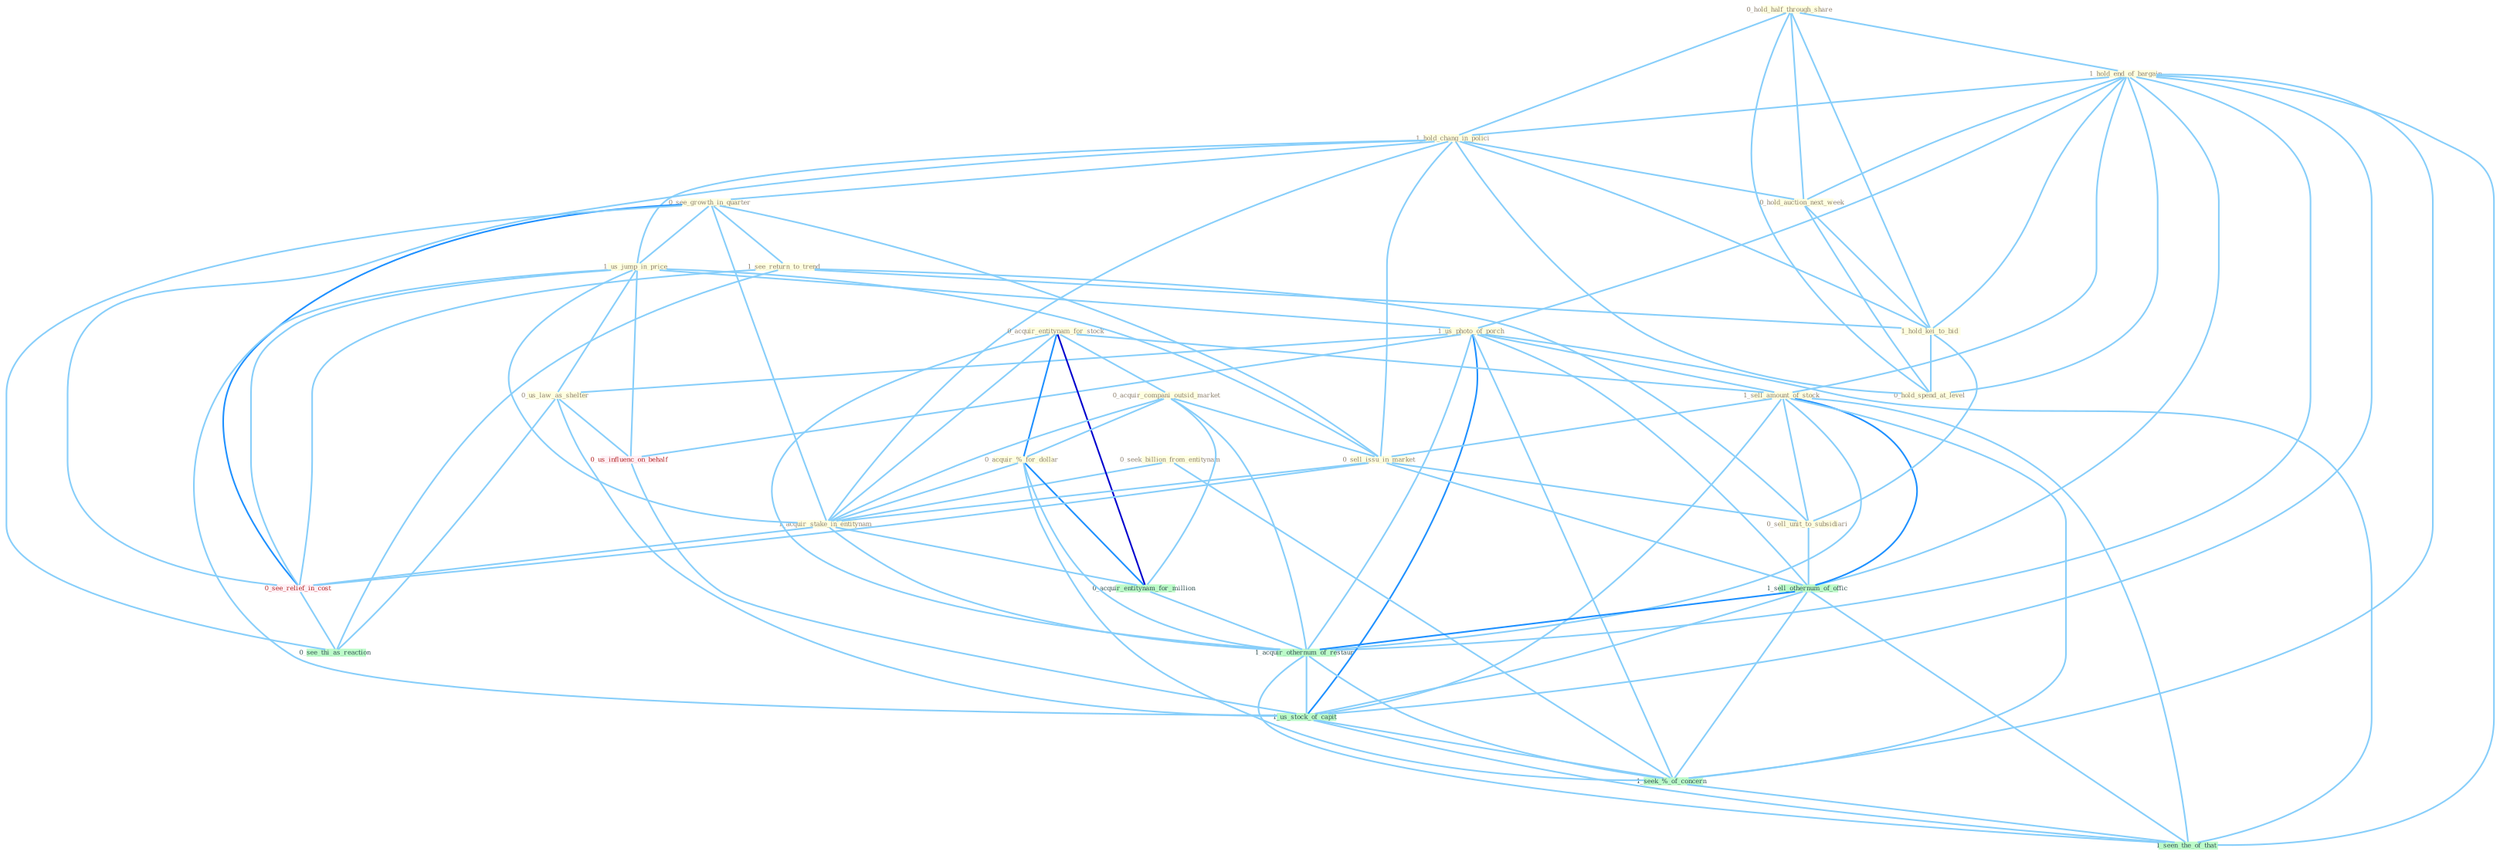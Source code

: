 Graph G{ 
    node
    [shape=polygon,style=filled,width=.5,height=.06,color="#BDFCC9",fixedsize=true,fontsize=4,
    fontcolor="#2f4f4f"];
    {node
    [color="#ffffe0", fontcolor="#8b7d6b"] "0_hold_half_through_share " "1_hold_end_of_bargain " "1_hold_chang_in_polici " "0_see_growth_in_quarter " "1_us_jump_in_price " "1_us_photo_of_porch " "0_seek_billion_from_entitynam " "0_hold_auction_next_week " "0_us_law_as_shelter " "0_acquir_entitynam_for_stock " "1_sell_amount_of_stock " "0_acquir_compani_outsid_market " "1_see_return_to_trend " "0_acquir_%_for_dollar " "1_hold_kei_to_bid " "0_hold_spend_at_level " "0_sell_issu_in_market " "1_acquir_stake_in_entitynam " "0_sell_unit_to_subsidiari "}
{node [color="#fff0f5", fontcolor="#b22222"] "0_us_influenc_on_behalf " "0_see_relief_in_cost "}
edge [color="#B0E2FF"];

	"0_hold_half_through_share " -- "1_hold_end_of_bargain " [w="1", color="#87cefa" ];
	"0_hold_half_through_share " -- "1_hold_chang_in_polici " [w="1", color="#87cefa" ];
	"0_hold_half_through_share " -- "0_hold_auction_next_week " [w="1", color="#87cefa" ];
	"0_hold_half_through_share " -- "1_hold_kei_to_bid " [w="1", color="#87cefa" ];
	"0_hold_half_through_share " -- "0_hold_spend_at_level " [w="1", color="#87cefa" ];
	"1_hold_end_of_bargain " -- "1_hold_chang_in_polici " [w="1", color="#87cefa" ];
	"1_hold_end_of_bargain " -- "1_us_photo_of_porch " [w="1", color="#87cefa" ];
	"1_hold_end_of_bargain " -- "0_hold_auction_next_week " [w="1", color="#87cefa" ];
	"1_hold_end_of_bargain " -- "1_sell_amount_of_stock " [w="1", color="#87cefa" ];
	"1_hold_end_of_bargain " -- "1_hold_kei_to_bid " [w="1", color="#87cefa" ];
	"1_hold_end_of_bargain " -- "0_hold_spend_at_level " [w="1", color="#87cefa" ];
	"1_hold_end_of_bargain " -- "1_sell_othernum_of_offic " [w="1", color="#87cefa" ];
	"1_hold_end_of_bargain " -- "1_acquir_othernum_of_restaur " [w="1", color="#87cefa" ];
	"1_hold_end_of_bargain " -- "1_us_stock_of_capit " [w="1", color="#87cefa" ];
	"1_hold_end_of_bargain " -- "1_seek_%_of_concern " [w="1", color="#87cefa" ];
	"1_hold_end_of_bargain " -- "1_seen_the_of_that " [w="1", color="#87cefa" ];
	"1_hold_chang_in_polici " -- "0_see_growth_in_quarter " [w="1", color="#87cefa" ];
	"1_hold_chang_in_polici " -- "1_us_jump_in_price " [w="1", color="#87cefa" ];
	"1_hold_chang_in_polici " -- "0_hold_auction_next_week " [w="1", color="#87cefa" ];
	"1_hold_chang_in_polici " -- "1_hold_kei_to_bid " [w="1", color="#87cefa" ];
	"1_hold_chang_in_polici " -- "0_hold_spend_at_level " [w="1", color="#87cefa" ];
	"1_hold_chang_in_polici " -- "0_sell_issu_in_market " [w="1", color="#87cefa" ];
	"1_hold_chang_in_polici " -- "1_acquir_stake_in_entitynam " [w="1", color="#87cefa" ];
	"1_hold_chang_in_polici " -- "0_see_relief_in_cost " [w="1", color="#87cefa" ];
	"0_see_growth_in_quarter " -- "1_us_jump_in_price " [w="1", color="#87cefa" ];
	"0_see_growth_in_quarter " -- "1_see_return_to_trend " [w="1", color="#87cefa" ];
	"0_see_growth_in_quarter " -- "0_sell_issu_in_market " [w="1", color="#87cefa" ];
	"0_see_growth_in_quarter " -- "1_acquir_stake_in_entitynam " [w="1", color="#87cefa" ];
	"0_see_growth_in_quarter " -- "0_see_relief_in_cost " [w="2", color="#1e90ff" , len=0.8];
	"0_see_growth_in_quarter " -- "0_see_thi_as_reaction " [w="1", color="#87cefa" ];
	"1_us_jump_in_price " -- "1_us_photo_of_porch " [w="1", color="#87cefa" ];
	"1_us_jump_in_price " -- "0_us_law_as_shelter " [w="1", color="#87cefa" ];
	"1_us_jump_in_price " -- "0_sell_issu_in_market " [w="1", color="#87cefa" ];
	"1_us_jump_in_price " -- "1_acquir_stake_in_entitynam " [w="1", color="#87cefa" ];
	"1_us_jump_in_price " -- "0_us_influenc_on_behalf " [w="1", color="#87cefa" ];
	"1_us_jump_in_price " -- "0_see_relief_in_cost " [w="1", color="#87cefa" ];
	"1_us_jump_in_price " -- "1_us_stock_of_capit " [w="1", color="#87cefa" ];
	"1_us_photo_of_porch " -- "0_us_law_as_shelter " [w="1", color="#87cefa" ];
	"1_us_photo_of_porch " -- "1_sell_amount_of_stock " [w="1", color="#87cefa" ];
	"1_us_photo_of_porch " -- "1_sell_othernum_of_offic " [w="1", color="#87cefa" ];
	"1_us_photo_of_porch " -- "0_us_influenc_on_behalf " [w="1", color="#87cefa" ];
	"1_us_photo_of_porch " -- "1_acquir_othernum_of_restaur " [w="1", color="#87cefa" ];
	"1_us_photo_of_porch " -- "1_us_stock_of_capit " [w="2", color="#1e90ff" , len=0.8];
	"1_us_photo_of_porch " -- "1_seek_%_of_concern " [w="1", color="#87cefa" ];
	"1_us_photo_of_porch " -- "1_seen_the_of_that " [w="1", color="#87cefa" ];
	"0_seek_billion_from_entitynam " -- "1_acquir_stake_in_entitynam " [w="1", color="#87cefa" ];
	"0_seek_billion_from_entitynam " -- "1_seek_%_of_concern " [w="1", color="#87cefa" ];
	"0_hold_auction_next_week " -- "1_hold_kei_to_bid " [w="1", color="#87cefa" ];
	"0_hold_auction_next_week " -- "0_hold_spend_at_level " [w="1", color="#87cefa" ];
	"0_us_law_as_shelter " -- "0_us_influenc_on_behalf " [w="1", color="#87cefa" ];
	"0_us_law_as_shelter " -- "0_see_thi_as_reaction " [w="1", color="#87cefa" ];
	"0_us_law_as_shelter " -- "1_us_stock_of_capit " [w="1", color="#87cefa" ];
	"0_acquir_entitynam_for_stock " -- "1_sell_amount_of_stock " [w="1", color="#87cefa" ];
	"0_acquir_entitynam_for_stock " -- "0_acquir_compani_outsid_market " [w="1", color="#87cefa" ];
	"0_acquir_entitynam_for_stock " -- "0_acquir_%_for_dollar " [w="2", color="#1e90ff" , len=0.8];
	"0_acquir_entitynam_for_stock " -- "1_acquir_stake_in_entitynam " [w="1", color="#87cefa" ];
	"0_acquir_entitynam_for_stock " -- "0_acquir_entitynam_for_million " [w="3", color="#0000cd" , len=0.6];
	"0_acquir_entitynam_for_stock " -- "1_acquir_othernum_of_restaur " [w="1", color="#87cefa" ];
	"1_sell_amount_of_stock " -- "0_sell_issu_in_market " [w="1", color="#87cefa" ];
	"1_sell_amount_of_stock " -- "0_sell_unit_to_subsidiari " [w="1", color="#87cefa" ];
	"1_sell_amount_of_stock " -- "1_sell_othernum_of_offic " [w="2", color="#1e90ff" , len=0.8];
	"1_sell_amount_of_stock " -- "1_acquir_othernum_of_restaur " [w="1", color="#87cefa" ];
	"1_sell_amount_of_stock " -- "1_us_stock_of_capit " [w="1", color="#87cefa" ];
	"1_sell_amount_of_stock " -- "1_seek_%_of_concern " [w="1", color="#87cefa" ];
	"1_sell_amount_of_stock " -- "1_seen_the_of_that " [w="1", color="#87cefa" ];
	"0_acquir_compani_outsid_market " -- "0_acquir_%_for_dollar " [w="1", color="#87cefa" ];
	"0_acquir_compani_outsid_market " -- "0_sell_issu_in_market " [w="1", color="#87cefa" ];
	"0_acquir_compani_outsid_market " -- "1_acquir_stake_in_entitynam " [w="1", color="#87cefa" ];
	"0_acquir_compani_outsid_market " -- "0_acquir_entitynam_for_million " [w="1", color="#87cefa" ];
	"0_acquir_compani_outsid_market " -- "1_acquir_othernum_of_restaur " [w="1", color="#87cefa" ];
	"1_see_return_to_trend " -- "1_hold_kei_to_bid " [w="1", color="#87cefa" ];
	"1_see_return_to_trend " -- "0_sell_unit_to_subsidiari " [w="1", color="#87cefa" ];
	"1_see_return_to_trend " -- "0_see_relief_in_cost " [w="1", color="#87cefa" ];
	"1_see_return_to_trend " -- "0_see_thi_as_reaction " [w="1", color="#87cefa" ];
	"0_acquir_%_for_dollar " -- "1_acquir_stake_in_entitynam " [w="1", color="#87cefa" ];
	"0_acquir_%_for_dollar " -- "0_acquir_entitynam_for_million " [w="2", color="#1e90ff" , len=0.8];
	"0_acquir_%_for_dollar " -- "1_acquir_othernum_of_restaur " [w="1", color="#87cefa" ];
	"0_acquir_%_for_dollar " -- "1_seek_%_of_concern " [w="1", color="#87cefa" ];
	"1_hold_kei_to_bid " -- "0_hold_spend_at_level " [w="1", color="#87cefa" ];
	"1_hold_kei_to_bid " -- "0_sell_unit_to_subsidiari " [w="1", color="#87cefa" ];
	"0_sell_issu_in_market " -- "1_acquir_stake_in_entitynam " [w="1", color="#87cefa" ];
	"0_sell_issu_in_market " -- "0_sell_unit_to_subsidiari " [w="1", color="#87cefa" ];
	"0_sell_issu_in_market " -- "1_sell_othernum_of_offic " [w="1", color="#87cefa" ];
	"0_sell_issu_in_market " -- "0_see_relief_in_cost " [w="1", color="#87cefa" ];
	"1_acquir_stake_in_entitynam " -- "0_acquir_entitynam_for_million " [w="1", color="#87cefa" ];
	"1_acquir_stake_in_entitynam " -- "0_see_relief_in_cost " [w="1", color="#87cefa" ];
	"1_acquir_stake_in_entitynam " -- "1_acquir_othernum_of_restaur " [w="1", color="#87cefa" ];
	"0_sell_unit_to_subsidiari " -- "1_sell_othernum_of_offic " [w="1", color="#87cefa" ];
	"0_acquir_entitynam_for_million " -- "1_acquir_othernum_of_restaur " [w="1", color="#87cefa" ];
	"1_sell_othernum_of_offic " -- "1_acquir_othernum_of_restaur " [w="2", color="#1e90ff" , len=0.8];
	"1_sell_othernum_of_offic " -- "1_us_stock_of_capit " [w="1", color="#87cefa" ];
	"1_sell_othernum_of_offic " -- "1_seek_%_of_concern " [w="1", color="#87cefa" ];
	"1_sell_othernum_of_offic " -- "1_seen_the_of_that " [w="1", color="#87cefa" ];
	"0_us_influenc_on_behalf " -- "1_us_stock_of_capit " [w="1", color="#87cefa" ];
	"0_see_relief_in_cost " -- "0_see_thi_as_reaction " [w="1", color="#87cefa" ];
	"1_acquir_othernum_of_restaur " -- "1_us_stock_of_capit " [w="1", color="#87cefa" ];
	"1_acquir_othernum_of_restaur " -- "1_seek_%_of_concern " [w="1", color="#87cefa" ];
	"1_acquir_othernum_of_restaur " -- "1_seen_the_of_that " [w="1", color="#87cefa" ];
	"1_us_stock_of_capit " -- "1_seek_%_of_concern " [w="1", color="#87cefa" ];
	"1_us_stock_of_capit " -- "1_seen_the_of_that " [w="1", color="#87cefa" ];
	"1_seek_%_of_concern " -- "1_seen_the_of_that " [w="1", color="#87cefa" ];
}